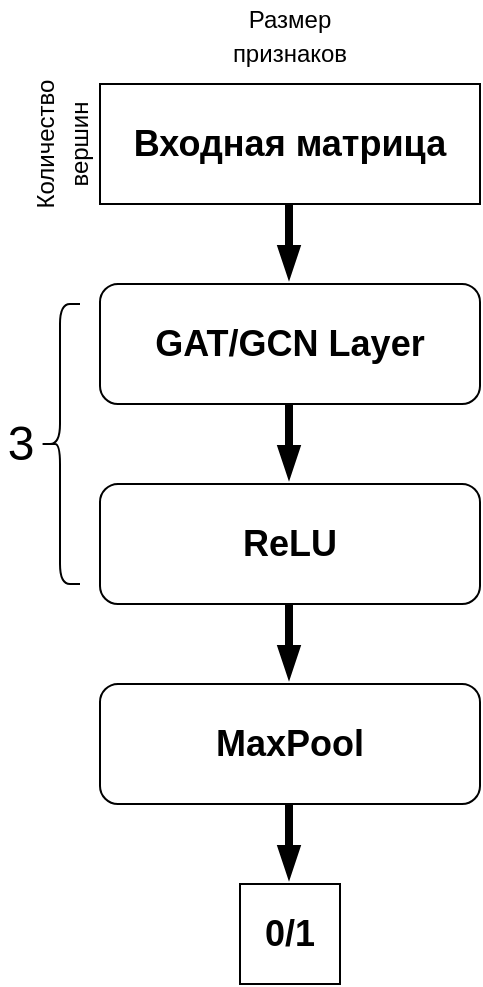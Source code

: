 <mxfile version="18.1.2" type="github"><diagram id="sntJZrc3fSRZ9pPTpiDj" name="Page-1"><mxGraphModel dx="946" dy="646" grid="1" gridSize="10" guides="1" tooltips="1" connect="1" arrows="1" fold="1" page="1" pageScale="1" pageWidth="827" pageHeight="1169" math="0" shadow="0"><root><mxCell id="0"/><mxCell id="1" parent="0"/><mxCell id="l7tDhvgIpXxOFHX7TSzN-1" value="&lt;font style=&quot;font-size: 18px;&quot;&gt;&lt;b&gt;Входная матрица&lt;/b&gt;&lt;/font&gt;" style="rounded=0;whiteSpace=wrap;html=1;" vertex="1" parent="1"><mxGeometry x="290" y="100" width="190" height="60" as="geometry"/></mxCell><mxCell id="l7tDhvgIpXxOFHX7TSzN-3" value="" style="endArrow=blockThin;html=1;rounded=0;endSize=6;strokeWidth=4;fillColor=#39434D;endFill=1;" edge="1" parent="1"><mxGeometry width="50" height="50" relative="1" as="geometry"><mxPoint x="384.5" y="160" as="sourcePoint"/><mxPoint x="384.5" y="197" as="targetPoint"/></mxGeometry></mxCell><mxCell id="l7tDhvgIpXxOFHX7TSzN-5" value="&lt;b&gt;GAT/GCN Layer&lt;/b&gt;" style="rounded=1;whiteSpace=wrap;html=1;fontSize=18;" vertex="1" parent="1"><mxGeometry x="290" y="200" width="190" height="60" as="geometry"/></mxCell><mxCell id="l7tDhvgIpXxOFHX7TSzN-7" value="" style="endArrow=blockThin;html=1;rounded=0;endSize=6;strokeWidth=4;fillColor=#39434D;endFill=1;" edge="1" parent="1"><mxGeometry width="50" height="50" relative="1" as="geometry"><mxPoint x="384.5" y="260" as="sourcePoint"/><mxPoint x="384.5" y="297" as="targetPoint"/></mxGeometry></mxCell><mxCell id="l7tDhvgIpXxOFHX7TSzN-8" value="&lt;b&gt;ReLU&lt;/b&gt;" style="rounded=1;whiteSpace=wrap;html=1;fontSize=18;" vertex="1" parent="1"><mxGeometry x="290" y="300" width="190" height="60" as="geometry"/></mxCell><mxCell id="l7tDhvgIpXxOFHX7TSzN-9" value="" style="endArrow=blockThin;html=1;rounded=0;endSize=6;strokeWidth=4;fillColor=#39434D;endFill=1;" edge="1" parent="1"><mxGeometry width="50" height="50" relative="1" as="geometry"><mxPoint x="384.5" y="360" as="sourcePoint"/><mxPoint x="384.5" y="397" as="targetPoint"/></mxGeometry></mxCell><mxCell id="l7tDhvgIpXxOFHX7TSzN-10" value="&lt;b&gt;MaxPool&lt;br&gt;&lt;/b&gt;" style="rounded=1;whiteSpace=wrap;html=1;fontSize=18;" vertex="1" parent="1"><mxGeometry x="290" y="400" width="190" height="60" as="geometry"/></mxCell><mxCell id="l7tDhvgIpXxOFHX7TSzN-11" value="" style="endArrow=blockThin;html=1;rounded=0;endSize=6;strokeWidth=4;fillColor=#39434D;endFill=1;" edge="1" parent="1"><mxGeometry width="50" height="50" relative="1" as="geometry"><mxPoint x="384.5" y="460" as="sourcePoint"/><mxPoint x="384.5" y="497" as="targetPoint"/></mxGeometry></mxCell><mxCell id="l7tDhvgIpXxOFHX7TSzN-13" value="&lt;b&gt;0/1&lt;/b&gt;" style="rounded=0;whiteSpace=wrap;html=1;fontSize=18;" vertex="1" parent="1"><mxGeometry x="360" y="500" width="50" height="50" as="geometry"/></mxCell><mxCell id="l7tDhvgIpXxOFHX7TSzN-14" value="" style="shape=curlyBracket;whiteSpace=wrap;html=1;rounded=1;fontSize=18;" vertex="1" parent="1"><mxGeometry x="260" y="210" width="20" height="140" as="geometry"/></mxCell><mxCell id="l7tDhvgIpXxOFHX7TSzN-15" value="&lt;span style=&quot;font-weight: normal;&quot;&gt;3&lt;/span&gt;" style="text;strokeColor=none;fillColor=none;html=1;fontSize=24;fontStyle=1;verticalAlign=middle;align=center;" vertex="1" parent="1"><mxGeometry x="240" y="260" width="20" height="40" as="geometry"/></mxCell><mxCell id="l7tDhvgIpXxOFHX7TSzN-17" value="&lt;font style=&quot;font-size: 12px;&quot;&gt;Количество&lt;br&gt;вершин&lt;/font&gt;" style="text;html=1;strokeColor=none;fillColor=none;align=center;verticalAlign=middle;whiteSpace=wrap;rounded=0;fontSize=14;rotation=-90;" vertex="1" parent="1"><mxGeometry x="230" y="115" width="80" height="30" as="geometry"/></mxCell><mxCell id="l7tDhvgIpXxOFHX7TSzN-18" value="&lt;span style=&quot;font-size: 12px;&quot;&gt;Размер признаков&lt;/span&gt;" style="text;html=1;strokeColor=none;fillColor=none;align=center;verticalAlign=middle;whiteSpace=wrap;rounded=0;fontSize=14;rotation=0;" vertex="1" parent="1"><mxGeometry x="345" y="60" width="80" height="30" as="geometry"/></mxCell></root></mxGraphModel></diagram></mxfile>